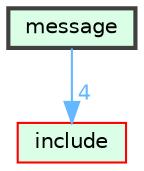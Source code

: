 digraph "message"
{
 // LATEX_PDF_SIZE
  bgcolor="transparent";
  edge [fontname=Helvetica,fontsize=10,labelfontname=Helvetica,labelfontsize=10];
  node [fontname=Helvetica,fontsize=10,shape=box,height=0.2,width=0.4];
  compound=true
  dir_d06cd19e7b0a7bd71ca3f88af4ac0d59 [label="message", fillcolor="#daffe6", color="grey25", style="filled,bold", URL="dir_d06cd19e7b0a7bd71ca3f88af4ac0d59.html",tooltip=""];
  dir_d44c64559bbebec7f509842c48db8b23 [label="include", fillcolor="#daffe6", color="red", style="filled", URL="dir_d44c64559bbebec7f509842c48db8b23.html",tooltip=""];
  dir_d06cd19e7b0a7bd71ca3f88af4ac0d59->dir_d44c64559bbebec7f509842c48db8b23 [headlabel="4", labeldistance=1.5 headhref="dir_000003_000002.html" href="dir_000003_000002.html" color="steelblue1" fontcolor="steelblue1"];
}
